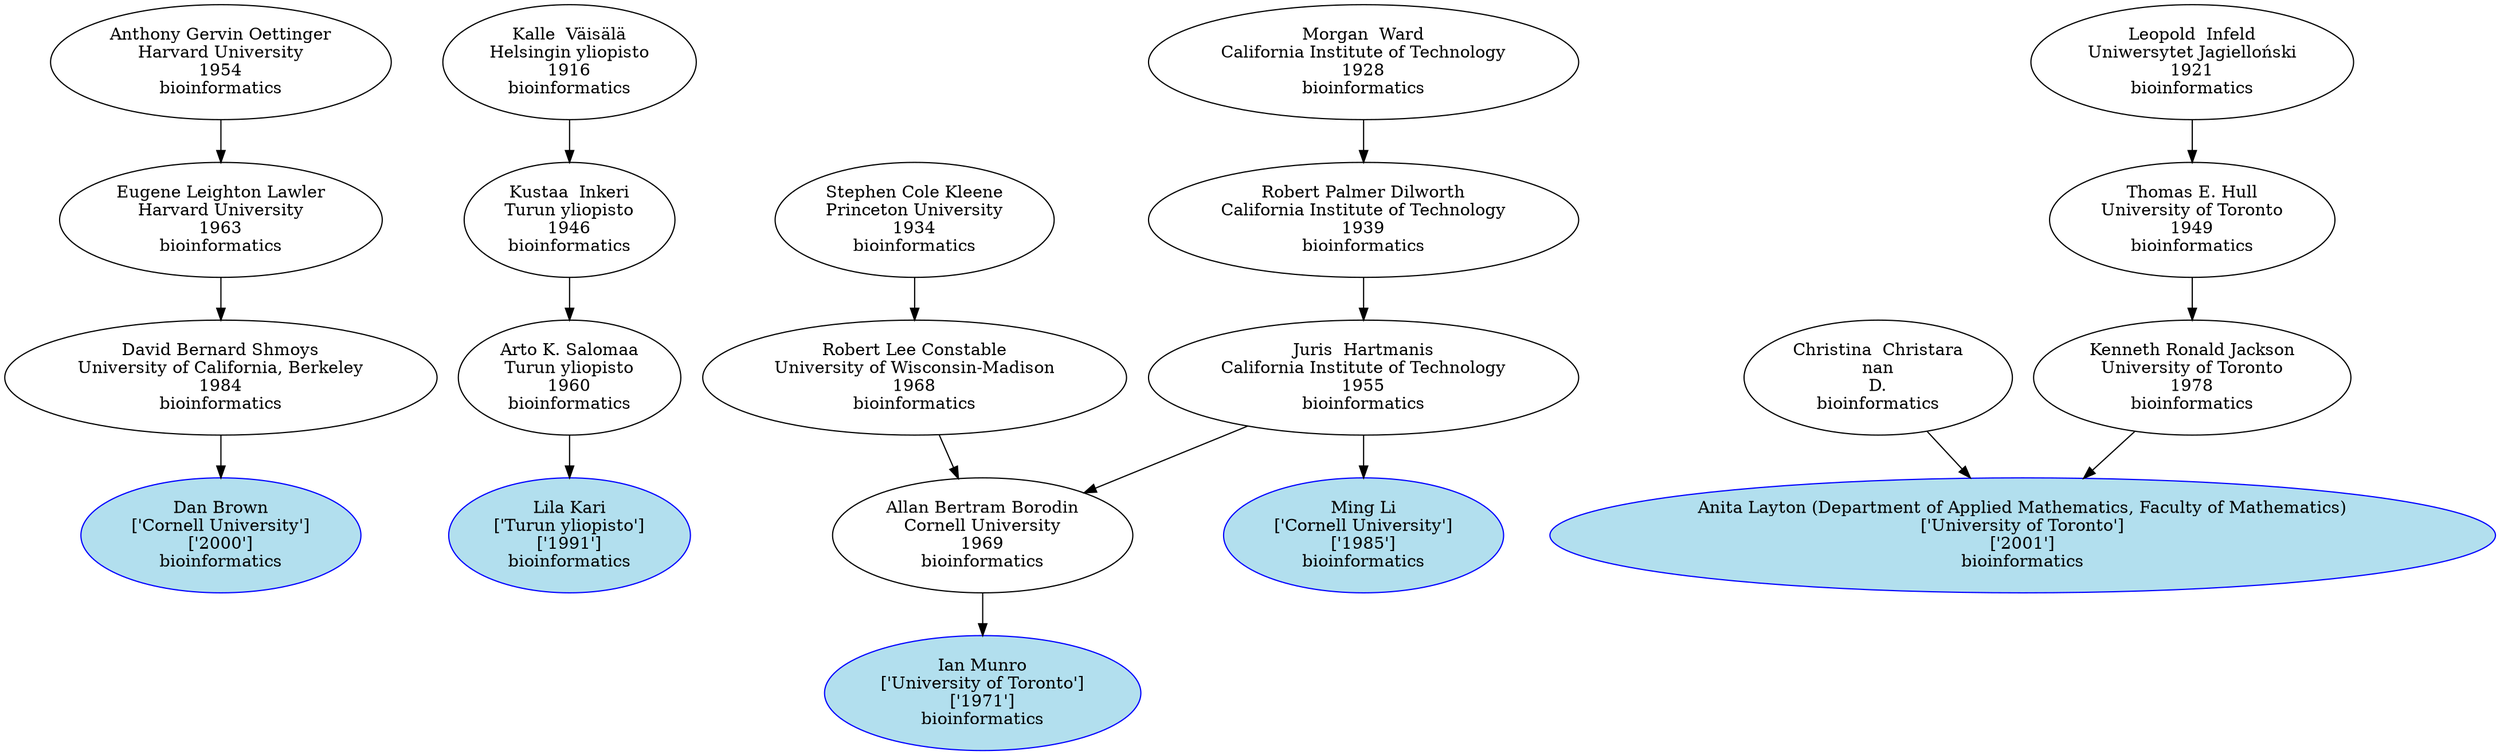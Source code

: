 digraph "Academic Genealogy for bioinformatics" {
	45379 [label="​Dan Brown
['Cornell University']
['2000']
bioinformatics" color=blue fillcolor=lightblue2 style=filled]
	20521 [label="Lila Kari
['Turun yliopisto']
['1991']
bioinformatics" color=blue fillcolor=lightblue2 style=filled]
	94793 [label="Ming Li
['Cornell University']
['1985']
bioinformatics" color=blue fillcolor=lightblue2 style=filled]
	65036 [label="Ian Munro
['University of Toronto']
['1971']
bioinformatics" color=blue fillcolor=lightblue2 style=filled]
	65049 [label="Anita Layton (Department of Applied Mathematics, Faculty of Mathematics)
['University of Toronto']
['2001']
bioinformatics" color=blue fillcolor=lightblue2 style=filled]
	36705 [label="David Bernard Shmoys
University of California, Berkeley
1984
bioinformatics"]
	20493 [label="Arto K. Salomaa
Turun yliopisto
1960
bioinformatics"]
	10404 [label="Juris  Hartmanis
California Institute of Technology
1955
bioinformatics"]
	42043 [label="Allan Bertram Borodin
Cornell University
1969
bioinformatics"]
	65023 [label="Christina  Christara
nan
D.
bioinformatics"]
	59043 [label="Kenneth Ronald Jackson
University of Toronto
1978
bioinformatics"]
	25276 [label="Eugene Leighton Lawler
Harvard University
1963
bioinformatics"]
	20538 [label="Kustaa  Inkeri
Turun yliopisto
1946
bioinformatics"]
	10395 [label="Robert Palmer Dilworth
California Institute of Technology
1939
bioinformatics"]
	9041 [label="Robert Lee Constable
University of Wisconsin-Madison
1968
bioinformatics"]
	17245 [label="Thomas E. Hull
University of Toronto
1949
bioinformatics"]
	13305 [label="Anthony Gervin Oettinger
Harvard University
1954
bioinformatics"]
	19460 [label="Kalle  Väisälä
Helsingin yliopisto
1916
bioinformatics"]
	10385 [label="Morgan  Ward
California Institute of Technology
1928
bioinformatics"]
	8012 [label="Stephen Cole Kleene
Princeton University
1934
bioinformatics"]
	16268 [label="Leopold  Infeld
Uniwersytet Jagielloński
1921
bioinformatics"]
	36705 -> 45379
	20493 -> 20521
	10404 -> 94793
	42043 -> 65036
	65023 -> 65049
	59043 -> 65049
	25276 -> 36705
	20538 -> 20493
	10395 -> 10404
	9041 -> 42043
	10404 -> 42043
	17245 -> 59043
	13305 -> 25276
	19460 -> 20538
	10385 -> 10395
	8012 -> 9041
	16268 -> 17245
}
